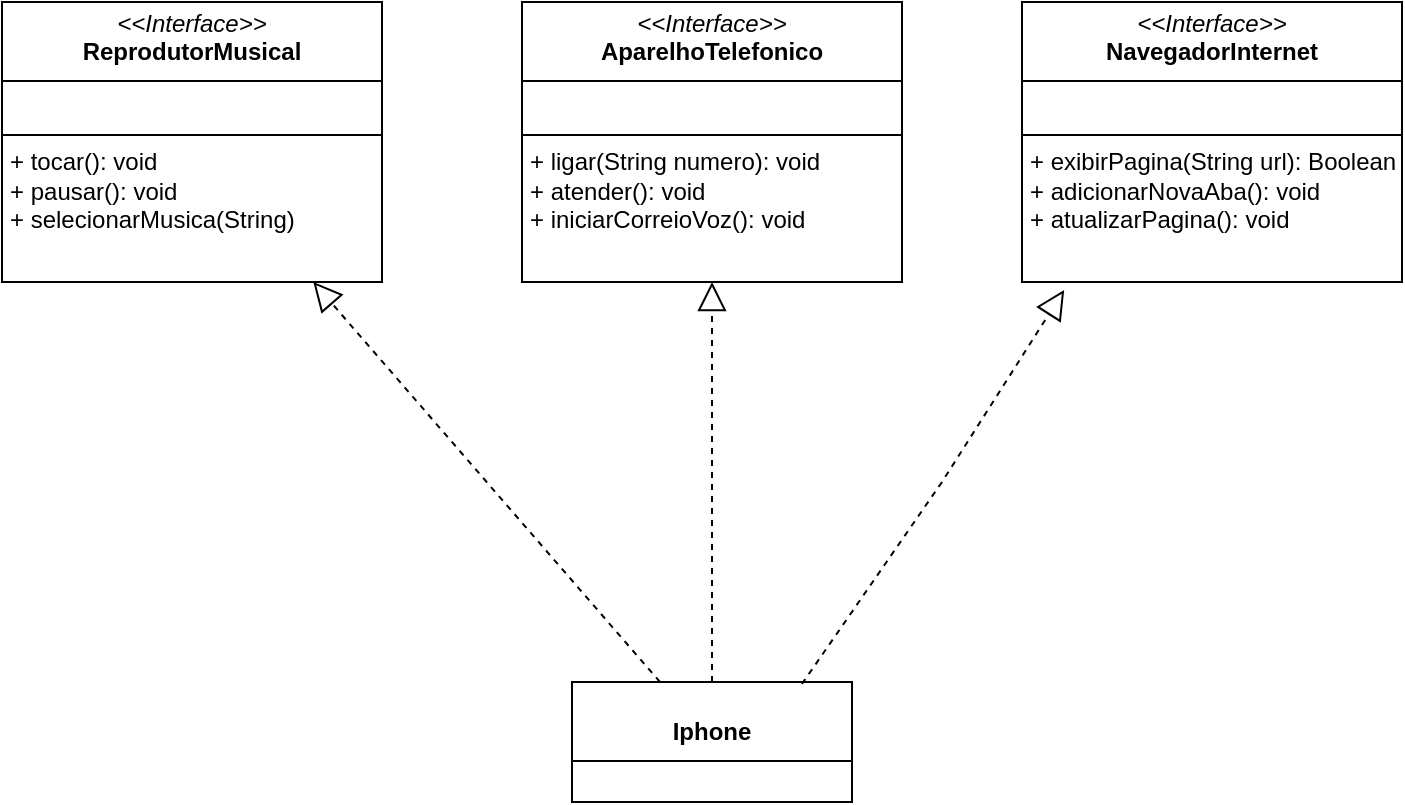 <mxfile version="25.0.1">
  <diagram id="C5RBs43oDa-KdzZeNtuy" name="Page-1">
    <mxGraphModel dx="1364" dy="766" grid="1" gridSize="10" guides="1" tooltips="1" connect="1" arrows="1" fold="1" page="1" pageScale="1" pageWidth="827" pageHeight="1169" math="0" shadow="0">
      <root>
        <mxCell id="WIyWlLk6GJQsqaUBKTNV-0" />
        <mxCell id="WIyWlLk6GJQsqaUBKTNV-1" parent="WIyWlLk6GJQsqaUBKTNV-0" />
        <mxCell id="JXgzu6lX--r9PLTah7hn-2" value="&lt;p style=&quot;margin:0px;margin-top:4px;text-align:center;&quot;&gt;&lt;i&gt;&amp;lt;&amp;lt;Interface&amp;gt;&amp;gt;&lt;/i&gt;&lt;br&gt;&lt;b&gt;ReprodutorMusical&lt;/b&gt;&lt;br&gt;&lt;/p&gt;&lt;hr size=&quot;1&quot; style=&quot;border-style:solid;&quot;&gt;&lt;p style=&quot;margin:0px;margin-left:4px;&quot;&gt;&lt;br&gt;&lt;/p&gt;&lt;hr size=&quot;1&quot; style=&quot;border-style:solid;&quot;&gt;&lt;p style=&quot;margin:0px;margin-left:4px;&quot;&gt;+ tocar(): void&lt;br&gt;+ pausar(): void&lt;/p&gt;&lt;p style=&quot;margin:0px;margin-left:4px;&quot;&gt;+ selecionarMusica(String)&lt;br&gt;&lt;/p&gt;" style="verticalAlign=top;align=left;overflow=fill;html=1;whiteSpace=wrap;" vertex="1" parent="WIyWlLk6GJQsqaUBKTNV-1">
          <mxGeometry x="40" y="30" width="190" height="140" as="geometry" />
        </mxCell>
        <mxCell id="JXgzu6lX--r9PLTah7hn-3" value="&lt;p style=&quot;margin:0px;margin-top:4px;text-align:center;&quot;&gt;&lt;i&gt;&amp;lt;&amp;lt;Interface&amp;gt;&amp;gt;&lt;/i&gt;&lt;br&gt;&lt;b&gt;AparelhoTelefonico&lt;/b&gt;&lt;br&gt;&lt;/p&gt;&lt;hr size=&quot;1&quot; style=&quot;border-style:solid;&quot;&gt;&lt;p style=&quot;margin:0px;margin-left:4px;&quot;&gt;&lt;br&gt;&lt;/p&gt;&lt;hr size=&quot;1&quot; style=&quot;border-style:solid;&quot;&gt;&lt;p style=&quot;margin:0px;margin-left:4px;&quot;&gt;+ ligar(String numero): void&lt;br&gt;+ atender(): void&lt;/p&gt;&lt;p style=&quot;margin:0px;margin-left:4px;&quot;&gt;+ iniciarCorreioVoz(): void&lt;br&gt;&lt;/p&gt;" style="verticalAlign=top;align=left;overflow=fill;html=1;whiteSpace=wrap;" vertex="1" parent="WIyWlLk6GJQsqaUBKTNV-1">
          <mxGeometry x="300" y="30" width="190" height="140" as="geometry" />
        </mxCell>
        <mxCell id="JXgzu6lX--r9PLTah7hn-4" value="&lt;p style=&quot;margin:0px;margin-top:4px;text-align:center;&quot;&gt;&lt;i&gt;&amp;lt;&amp;lt;Interface&amp;gt;&amp;gt;&lt;/i&gt;&lt;br&gt;&lt;b&gt;NavegadorInternet&lt;/b&gt;&lt;br&gt;&lt;/p&gt;&lt;hr size=&quot;1&quot; style=&quot;border-style:solid;&quot;&gt;&lt;p style=&quot;margin:0px;margin-left:4px;&quot;&gt;&lt;br&gt;&lt;/p&gt;&lt;hr size=&quot;1&quot; style=&quot;border-style:solid;&quot;&gt;&lt;p style=&quot;margin:0px;margin-left:4px;&quot;&gt;+ exibirPagina(String url): Boolean&lt;br&gt;+ adicionarNovaAba(): void&lt;/p&gt;&lt;p style=&quot;margin:0px;margin-left:4px;&quot;&gt;+ atualizarPagina(): void&lt;br&gt;&lt;/p&gt;" style="verticalAlign=top;align=left;overflow=fill;html=1;whiteSpace=wrap;" vertex="1" parent="WIyWlLk6GJQsqaUBKTNV-1">
          <mxGeometry x="550" y="30" width="190" height="140" as="geometry" />
        </mxCell>
        <mxCell id="JXgzu6lX--r9PLTah7hn-6" value="&lt;span style=&quot;white-space: pre;&quot;&gt;&#x9;&lt;/span&gt;&lt;p style=&quot;margin:0px;margin-top:4px;text-align:center;&quot;&gt;&lt;b&gt;Iphone&lt;/b&gt;&lt;br&gt;&lt;/p&gt;&lt;hr size=&quot;1&quot; style=&quot;border-style:solid;&quot;&gt;&lt;div style=&quot;height:2px;&quot;&gt;&lt;/div&gt;" style="verticalAlign=top;align=left;overflow=fill;html=1;whiteSpace=wrap;" vertex="1" parent="WIyWlLk6GJQsqaUBKTNV-1">
          <mxGeometry x="325" y="370" width="140" height="60" as="geometry" />
        </mxCell>
        <mxCell id="JXgzu6lX--r9PLTah7hn-7" value="" style="endArrow=block;dashed=1;endFill=0;endSize=12;html=1;rounded=0;" edge="1" parent="WIyWlLk6GJQsqaUBKTNV-1" source="JXgzu6lX--r9PLTah7hn-6" target="JXgzu6lX--r9PLTah7hn-2">
          <mxGeometry width="160" relative="1" as="geometry">
            <mxPoint x="130" y="400" as="sourcePoint" />
            <mxPoint x="290" y="370" as="targetPoint" />
          </mxGeometry>
        </mxCell>
        <mxCell id="JXgzu6lX--r9PLTah7hn-8" value="" style="endArrow=block;dashed=1;endFill=0;endSize=12;html=1;rounded=0;" edge="1" parent="WIyWlLk6GJQsqaUBKTNV-1" source="JXgzu6lX--r9PLTah7hn-6" target="JXgzu6lX--r9PLTah7hn-3">
          <mxGeometry width="160" relative="1" as="geometry">
            <mxPoint x="410" y="360" as="sourcePoint" />
            <mxPoint x="380" y="200" as="targetPoint" />
            <Array as="points" />
          </mxGeometry>
        </mxCell>
        <mxCell id="JXgzu6lX--r9PLTah7hn-9" value="" style="endArrow=block;dashed=1;endFill=0;endSize=12;html=1;rounded=0;exitX=0.821;exitY=0.017;exitDx=0;exitDy=0;exitPerimeter=0;entryX=0.111;entryY=1.029;entryDx=0;entryDy=0;entryPerimeter=0;" edge="1" parent="WIyWlLk6GJQsqaUBKTNV-1" source="JXgzu6lX--r9PLTah7hn-6" target="JXgzu6lX--r9PLTah7hn-4">
          <mxGeometry width="160" relative="1" as="geometry">
            <mxPoint x="389" y="390" as="sourcePoint" />
            <mxPoint x="390" y="210" as="targetPoint" />
            <Array as="points">
              <mxPoint x="510" y="270" />
            </Array>
          </mxGeometry>
        </mxCell>
      </root>
    </mxGraphModel>
  </diagram>
</mxfile>
